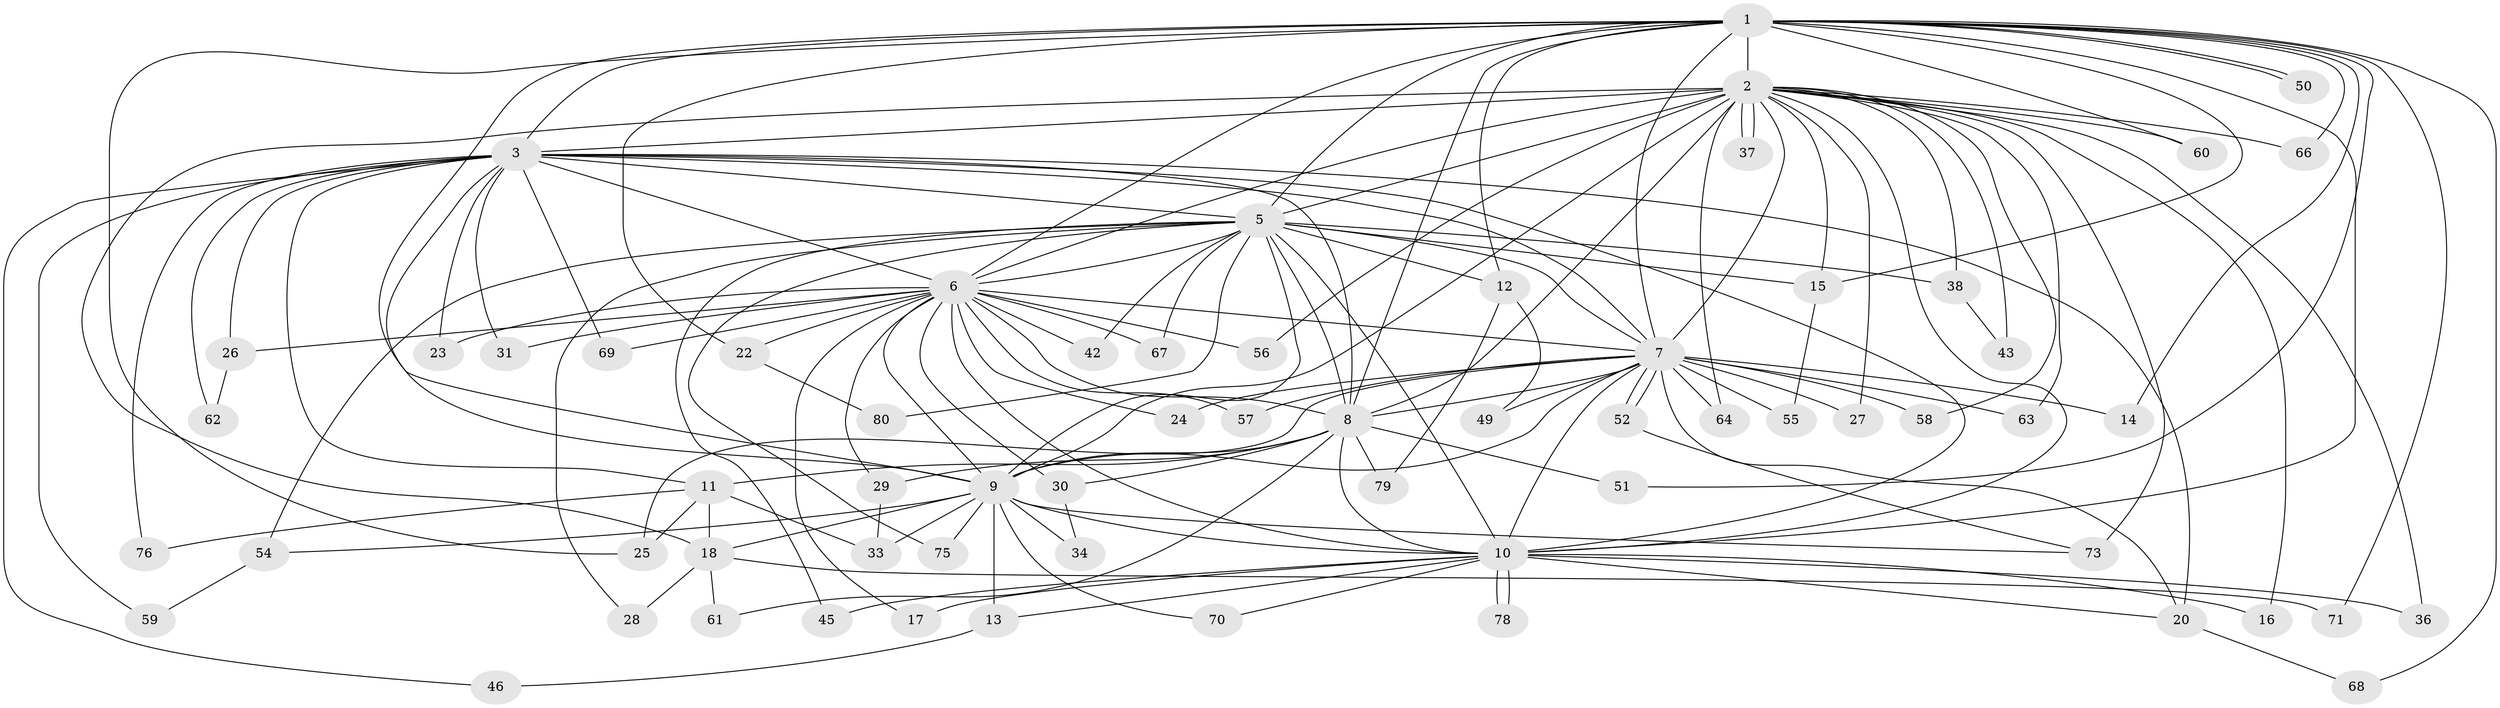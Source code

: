 // Generated by graph-tools (version 1.1) at 2025/51/02/27/25 19:51:44]
// undirected, 64 vertices, 152 edges
graph export_dot {
graph [start="1"]
  node [color=gray90,style=filled];
  1 [super="+39"];
  2 [super="+4"];
  3 [super="+47"];
  5 [super="+21"];
  6 [super="+41"];
  7 [super="+48"];
  8 [super="+40"];
  9 [super="+53"];
  10 [super="+35"];
  11 [super="+44"];
  12;
  13;
  14;
  15 [super="+19"];
  16;
  17;
  18 [super="+32"];
  20;
  22;
  23;
  24;
  25;
  26;
  27;
  28;
  29 [super="+81"];
  30;
  31;
  33;
  34;
  36;
  37;
  38 [super="+65"];
  42;
  43;
  45;
  46;
  49;
  50;
  51 [super="+77"];
  52 [super="+74"];
  54;
  55;
  56;
  57;
  58;
  59;
  60;
  61;
  62;
  63;
  64;
  66;
  67;
  68;
  69 [super="+72"];
  70;
  71;
  73;
  75;
  76;
  78;
  79;
  80;
  1 -- 2 [weight=2];
  1 -- 3;
  1 -- 5;
  1 -- 6;
  1 -- 7 [weight=2];
  1 -- 8 [weight=2];
  1 -- 9;
  1 -- 10;
  1 -- 12;
  1 -- 14;
  1 -- 15;
  1 -- 22;
  1 -- 25;
  1 -- 50;
  1 -- 50;
  1 -- 51;
  1 -- 60;
  1 -- 66;
  1 -- 68;
  1 -- 71;
  2 -- 3 [weight=2];
  2 -- 5 [weight=2];
  2 -- 6 [weight=2];
  2 -- 7 [weight=2];
  2 -- 8 [weight=2];
  2 -- 9 [weight=2];
  2 -- 10 [weight=2];
  2 -- 16;
  2 -- 18;
  2 -- 27;
  2 -- 36;
  2 -- 37;
  2 -- 37;
  2 -- 38;
  2 -- 63;
  2 -- 64;
  2 -- 66;
  2 -- 73;
  2 -- 43;
  2 -- 56;
  2 -- 58;
  2 -- 60;
  2 -- 15;
  3 -- 5 [weight=2];
  3 -- 6;
  3 -- 7;
  3 -- 8;
  3 -- 9;
  3 -- 10;
  3 -- 11;
  3 -- 20;
  3 -- 23;
  3 -- 26;
  3 -- 31;
  3 -- 46;
  3 -- 59;
  3 -- 62;
  3 -- 69;
  3 -- 76;
  5 -- 6;
  5 -- 7;
  5 -- 8 [weight=2];
  5 -- 9;
  5 -- 10;
  5 -- 12;
  5 -- 15;
  5 -- 28;
  5 -- 38 [weight=2];
  5 -- 42;
  5 -- 45;
  5 -- 54;
  5 -- 67;
  5 -- 75;
  5 -- 80;
  6 -- 7;
  6 -- 8 [weight=2];
  6 -- 9;
  6 -- 10;
  6 -- 17;
  6 -- 22;
  6 -- 23;
  6 -- 24;
  6 -- 26;
  6 -- 29;
  6 -- 30;
  6 -- 31;
  6 -- 42;
  6 -- 56;
  6 -- 57;
  6 -- 67;
  6 -- 69 [weight=2];
  7 -- 8;
  7 -- 9 [weight=2];
  7 -- 10;
  7 -- 14;
  7 -- 20;
  7 -- 24;
  7 -- 25;
  7 -- 27;
  7 -- 49;
  7 -- 52;
  7 -- 52;
  7 -- 55;
  7 -- 57;
  7 -- 58;
  7 -- 63;
  7 -- 64;
  8 -- 9;
  8 -- 10;
  8 -- 11;
  8 -- 29;
  8 -- 30;
  8 -- 51 [weight=2];
  8 -- 61;
  8 -- 79;
  9 -- 10;
  9 -- 13;
  9 -- 18;
  9 -- 33 [weight=2];
  9 -- 34;
  9 -- 54;
  9 -- 70;
  9 -- 73;
  9 -- 75;
  10 -- 13;
  10 -- 16;
  10 -- 17;
  10 -- 45;
  10 -- 70;
  10 -- 78;
  10 -- 78;
  10 -- 20;
  10 -- 36;
  11 -- 33;
  11 -- 76;
  11 -- 18;
  11 -- 25;
  12 -- 49;
  12 -- 79;
  13 -- 46;
  15 -- 55;
  18 -- 28;
  18 -- 61;
  18 -- 71;
  20 -- 68;
  22 -- 80;
  26 -- 62;
  29 -- 33;
  30 -- 34;
  38 -- 43;
  52 -- 73;
  54 -- 59;
}

